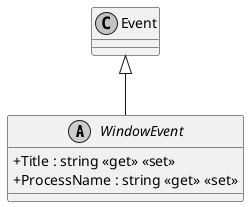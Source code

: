 @startuml
skinparam monochrome true
skinparam ClassAttributeIconSize 0
abstract class WindowEvent {
    + Title : string <<get>> <<set>>
    + ProcessName : string <<get>> <<set>>
}
Event <|-- WindowEvent
@enduml
